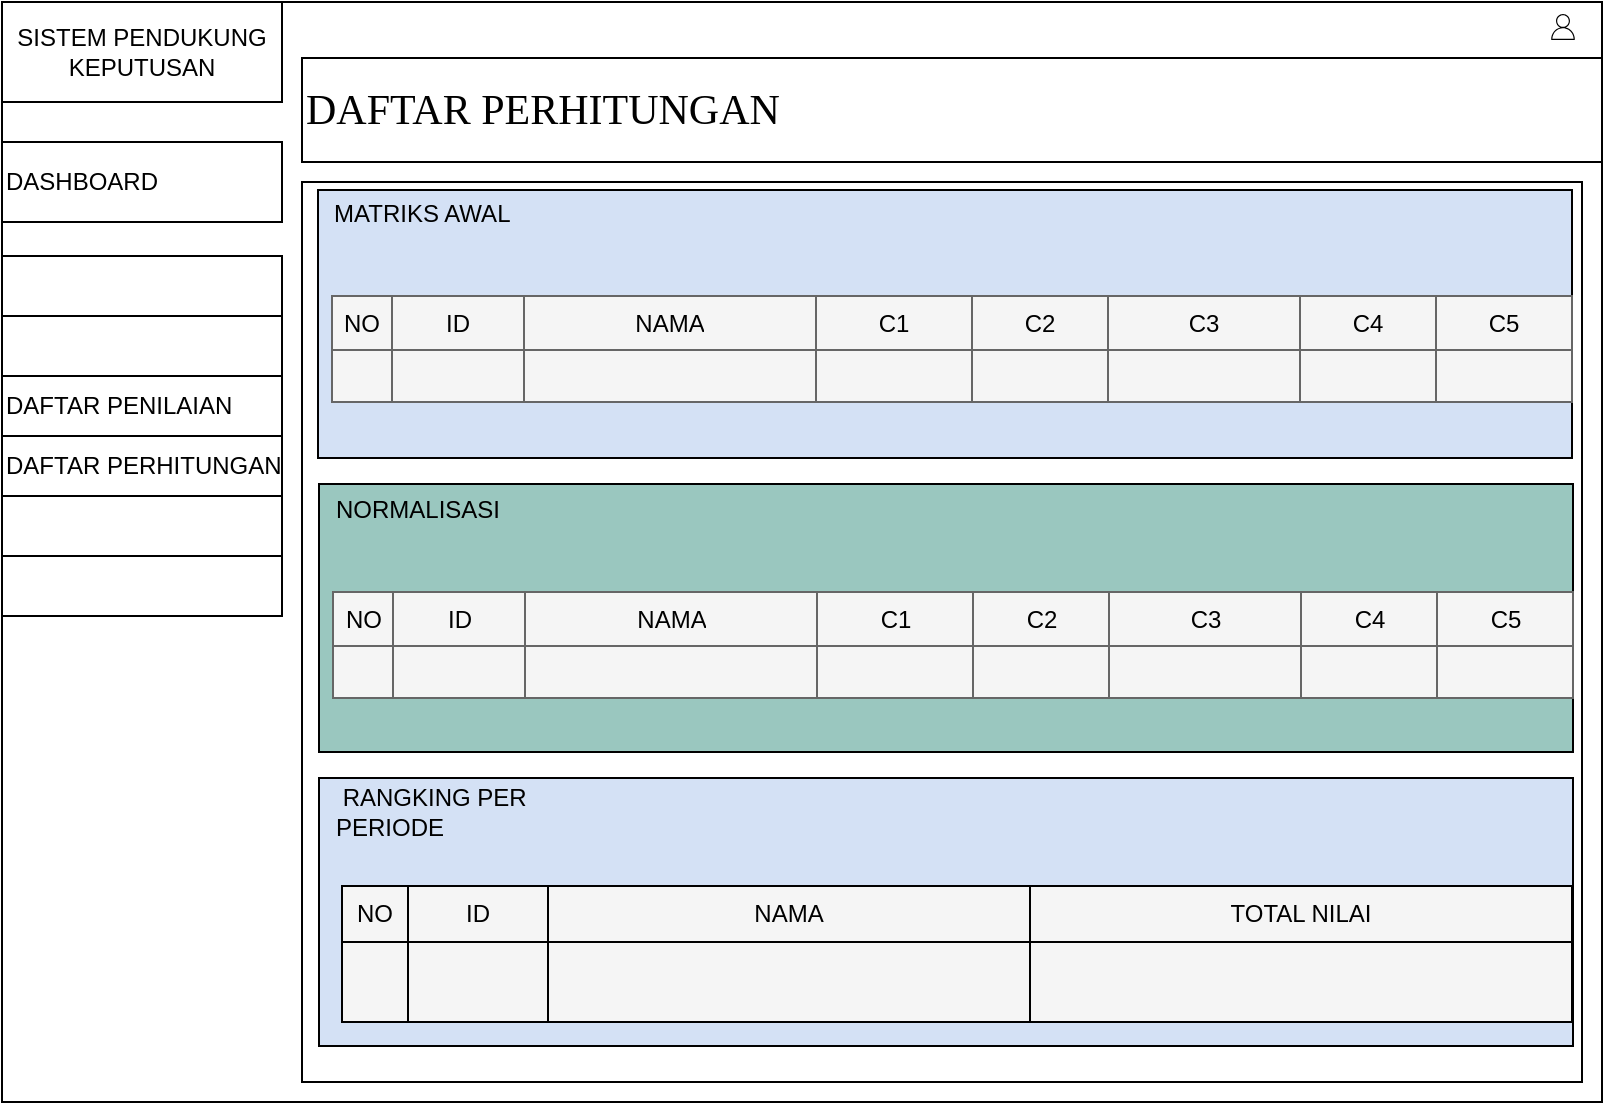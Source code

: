 <mxfile version="20.2.3" type="device" pages="2"><diagram id="Xj2G-W6Cmp4_VU4NSSX-" name="PERHITUNGAN"><mxGraphModel dx="868" dy="545" grid="1" gridSize="10" guides="1" tooltips="1" connect="1" arrows="1" fold="1" page="1" pageScale="1" pageWidth="850" pageHeight="1100" math="0" shadow="0"><root><mxCell id="0"/><mxCell id="1" parent="0"/><mxCell id="OIrvmNKeD2fGnCFSQJNQ-3" value="" style="rounded=0;whiteSpace=wrap;html=1;" parent="1" vertex="1"><mxGeometry x="30" y="40" width="800" height="550" as="geometry"/></mxCell><mxCell id="OIrvmNKeD2fGnCFSQJNQ-4" value="SISTEM PENDUKUNG&lt;br&gt;KEPUTUSAN" style="rounded=0;whiteSpace=wrap;html=1;" parent="1" vertex="1"><mxGeometry x="30" y="40" width="140" height="50" as="geometry"/></mxCell><mxCell id="OIrvmNKeD2fGnCFSQJNQ-5" value="DASHBOARD" style="rounded=0;whiteSpace=wrap;html=1;align=left;" parent="1" vertex="1"><mxGeometry x="30" y="110" width="140" height="40" as="geometry"/></mxCell><mxCell id="OIrvmNKeD2fGnCFSQJNQ-6" value="" style="rounded=0;whiteSpace=wrap;html=1;" parent="1" vertex="1"><mxGeometry x="30" y="167" width="140" height="30" as="geometry"/></mxCell><mxCell id="OIrvmNKeD2fGnCFSQJNQ-7" value="" style="rounded=0;whiteSpace=wrap;html=1;" parent="1" vertex="1"><mxGeometry x="30" y="197" width="140" height="30" as="geometry"/></mxCell><mxCell id="OIrvmNKeD2fGnCFSQJNQ-8" value="DAFTAR PENILAIAN" style="rounded=0;whiteSpace=wrap;html=1;align=left;" parent="1" vertex="1"><mxGeometry x="30" y="227" width="140" height="30" as="geometry"/></mxCell><mxCell id="OIrvmNKeD2fGnCFSQJNQ-9" value="DAFTAR PERHITUNGAN" style="rounded=0;whiteSpace=wrap;html=1;align=left;" parent="1" vertex="1"><mxGeometry x="30" y="257" width="140" height="30" as="geometry"/></mxCell><mxCell id="OIrvmNKeD2fGnCFSQJNQ-10" value="" style="rounded=0;whiteSpace=wrap;html=1;" parent="1" vertex="1"><mxGeometry x="30" y="287" width="140" height="30" as="geometry"/></mxCell><mxCell id="OIrvmNKeD2fGnCFSQJNQ-11" value="" style="rounded=0;whiteSpace=wrap;html=1;" parent="1" vertex="1"><mxGeometry x="30" y="317" width="140" height="30" as="geometry"/></mxCell><mxCell id="OIrvmNKeD2fGnCFSQJNQ-12" value="DAFTAR PERHITUNGAN" style="rounded=0;whiteSpace=wrap;html=1;align=left;fontFamily=Times New Roman;fontSize=21;" parent="1" vertex="1"><mxGeometry x="180" y="68" width="650" height="52" as="geometry"/></mxCell><mxCell id="OIrvmNKeD2fGnCFSQJNQ-14" value="" style="sketch=0;outlineConnect=0;fillColor=#000000;strokeColor=#000000;dashed=0;verticalLabelPosition=bottom;verticalAlign=top;align=center;html=1;fontSize=12;fontStyle=0;aspect=fixed;pointerEvents=1;shape=mxgraph.aws4.user;" parent="1" vertex="1"><mxGeometry x="804" y="46" width="13" height="13" as="geometry"/></mxCell><mxCell id="OIrvmNKeD2fGnCFSQJNQ-17" value="" style="rounded=0;whiteSpace=wrap;html=1;" parent="1" vertex="1"><mxGeometry x="180" y="130" width="640" height="450" as="geometry"/></mxCell><mxCell id="SFpv_OxoRqngzX59cRYp-39" value="" style="rounded=0;whiteSpace=wrap;html=1;fontSize=12;strokeColor=#000000;fillColor=#D4E1F5;" parent="1" vertex="1"><mxGeometry x="188" y="134" width="627" height="134" as="geometry"/></mxCell><mxCell id="OIrvmNKeD2fGnCFSQJNQ-37" value="MATRIKS AWAL" style="rounded=0;whiteSpace=wrap;html=1;strokeColor=none;fontSize=12;align=left;fillColor=none;" parent="1" vertex="1"><mxGeometry x="194" y="135" width="121" height="22" as="geometry"/></mxCell><mxCell id="SFpv_OxoRqngzX59cRYp-12" value="" style="shape=table;startSize=0;container=1;collapsible=0;childLayout=tableLayout;strokeColor=#666666;fillColor=#F5F5F5;fontColor=#333333;" parent="1" vertex="1"><mxGeometry x="195" y="187" width="620" height="53" as="geometry"/></mxCell><mxCell id="SFpv_OxoRqngzX59cRYp-13" value="" style="shape=tableRow;horizontal=0;startSize=0;swimlaneHead=0;swimlaneBody=0;top=0;left=0;bottom=0;right=0;collapsible=0;dropTarget=0;fillColor=none;points=[[0,0.5],[1,0.5]];portConstraint=eastwest;strokeColor=#000000;" parent="SFpv_OxoRqngzX59cRYp-12" vertex="1"><mxGeometry width="620" height="27" as="geometry"/></mxCell><mxCell id="SFpv_OxoRqngzX59cRYp-14" value="NO" style="shape=partialRectangle;html=1;whiteSpace=wrap;connectable=0;overflow=hidden;fillColor=none;top=0;left=0;bottom=0;right=0;pointerEvents=1;strokeColor=#000000;" parent="SFpv_OxoRqngzX59cRYp-13" vertex="1"><mxGeometry width="30" height="27" as="geometry"><mxRectangle width="30" height="27" as="alternateBounds"/></mxGeometry></mxCell><mxCell id="SFpv_OxoRqngzX59cRYp-15" value="ID" style="shape=partialRectangle;html=1;whiteSpace=wrap;connectable=0;overflow=hidden;fillColor=none;top=0;left=0;bottom=0;right=0;pointerEvents=1;strokeColor=#000000;" parent="SFpv_OxoRqngzX59cRYp-13" vertex="1"><mxGeometry x="30" width="66" height="27" as="geometry"><mxRectangle width="66" height="27" as="alternateBounds"/></mxGeometry></mxCell><mxCell id="SFpv_OxoRqngzX59cRYp-16" value="NAMA" style="shape=partialRectangle;html=1;whiteSpace=wrap;connectable=0;overflow=hidden;fillColor=none;top=0;left=0;bottom=0;right=0;pointerEvents=1;strokeColor=#000000;" parent="SFpv_OxoRqngzX59cRYp-13" vertex="1"><mxGeometry x="96" width="146" height="27" as="geometry"><mxRectangle width="146" height="27" as="alternateBounds"/></mxGeometry></mxCell><mxCell id="SFpv_OxoRqngzX59cRYp-17" value="C1" style="shape=partialRectangle;html=1;whiteSpace=wrap;connectable=0;overflow=hidden;fillColor=none;top=0;left=0;bottom=0;right=0;pointerEvents=1;strokeColor=#000000;" parent="SFpv_OxoRqngzX59cRYp-13" vertex="1"><mxGeometry x="242" width="78" height="27" as="geometry"><mxRectangle width="78" height="27" as="alternateBounds"/></mxGeometry></mxCell><mxCell id="SFpv_OxoRqngzX59cRYp-18" value="C2" style="shape=partialRectangle;html=1;whiteSpace=wrap;connectable=0;overflow=hidden;fillColor=none;top=0;left=0;bottom=0;right=0;pointerEvents=1;strokeColor=#000000;" parent="SFpv_OxoRqngzX59cRYp-13" vertex="1"><mxGeometry x="320" width="68" height="27" as="geometry"><mxRectangle width="68" height="27" as="alternateBounds"/></mxGeometry></mxCell><mxCell id="SFpv_OxoRqngzX59cRYp-19" value="C3" style="shape=partialRectangle;html=1;whiteSpace=wrap;connectable=0;overflow=hidden;fillColor=none;top=0;left=0;bottom=0;right=0;pointerEvents=1;strokeColor=#000000;" parent="SFpv_OxoRqngzX59cRYp-13" vertex="1"><mxGeometry x="388" width="96" height="27" as="geometry"><mxRectangle width="96" height="27" as="alternateBounds"/></mxGeometry></mxCell><mxCell id="SFpv_OxoRqngzX59cRYp-20" value="C4" style="shape=partialRectangle;html=1;whiteSpace=wrap;connectable=0;overflow=hidden;fillColor=none;top=0;left=0;bottom=0;right=0;pointerEvents=1;strokeColor=#000000;" parent="SFpv_OxoRqngzX59cRYp-13" vertex="1"><mxGeometry x="484" width="68" height="27" as="geometry"><mxRectangle width="68" height="27" as="alternateBounds"/></mxGeometry></mxCell><mxCell id="SFpv_OxoRqngzX59cRYp-21" value="C5" style="shape=partialRectangle;html=1;whiteSpace=wrap;connectable=0;overflow=hidden;fillColor=none;top=0;left=0;bottom=0;right=0;pointerEvents=1;strokeColor=#000000;" parent="SFpv_OxoRqngzX59cRYp-13" vertex="1"><mxGeometry x="552" width="68" height="27" as="geometry"><mxRectangle width="68" height="27" as="alternateBounds"/></mxGeometry></mxCell><mxCell id="SFpv_OxoRqngzX59cRYp-23" style="shape=tableRow;horizontal=0;startSize=0;swimlaneHead=0;swimlaneBody=0;top=0;left=0;bottom=0;right=0;collapsible=0;dropTarget=0;fillColor=none;points=[[0,0.5],[1,0.5]];portConstraint=eastwest;strokeColor=#000000;" parent="SFpv_OxoRqngzX59cRYp-12" vertex="1"><mxGeometry y="27" width="620" height="26" as="geometry"/></mxCell><mxCell id="SFpv_OxoRqngzX59cRYp-24" style="shape=partialRectangle;html=1;whiteSpace=wrap;connectable=0;overflow=hidden;fillColor=none;top=0;left=0;bottom=0;right=0;pointerEvents=1;strokeColor=#000000;" parent="SFpv_OxoRqngzX59cRYp-23" vertex="1"><mxGeometry width="30" height="26" as="geometry"><mxRectangle width="30" height="26" as="alternateBounds"/></mxGeometry></mxCell><mxCell id="SFpv_OxoRqngzX59cRYp-25" style="shape=partialRectangle;html=1;whiteSpace=wrap;connectable=0;overflow=hidden;fillColor=none;top=0;left=0;bottom=0;right=0;pointerEvents=1;strokeColor=#000000;" parent="SFpv_OxoRqngzX59cRYp-23" vertex="1"><mxGeometry x="30" width="66" height="26" as="geometry"><mxRectangle width="66" height="26" as="alternateBounds"/></mxGeometry></mxCell><mxCell id="SFpv_OxoRqngzX59cRYp-26" style="shape=partialRectangle;html=1;whiteSpace=wrap;connectable=0;overflow=hidden;fillColor=none;top=0;left=0;bottom=0;right=0;pointerEvents=1;strokeColor=#000000;" parent="SFpv_OxoRqngzX59cRYp-23" vertex="1"><mxGeometry x="96" width="146" height="26" as="geometry"><mxRectangle width="146" height="26" as="alternateBounds"/></mxGeometry></mxCell><mxCell id="SFpv_OxoRqngzX59cRYp-27" style="shape=partialRectangle;html=1;whiteSpace=wrap;connectable=0;overflow=hidden;fillColor=none;top=0;left=0;bottom=0;right=0;pointerEvents=1;strokeColor=#000000;" parent="SFpv_OxoRqngzX59cRYp-23" vertex="1"><mxGeometry x="242" width="78" height="26" as="geometry"><mxRectangle width="78" height="26" as="alternateBounds"/></mxGeometry></mxCell><mxCell id="SFpv_OxoRqngzX59cRYp-28" style="shape=partialRectangle;html=1;whiteSpace=wrap;connectable=0;overflow=hidden;fillColor=none;top=0;left=0;bottom=0;right=0;pointerEvents=1;strokeColor=#000000;" parent="SFpv_OxoRqngzX59cRYp-23" vertex="1"><mxGeometry x="320" width="68" height="26" as="geometry"><mxRectangle width="68" height="26" as="alternateBounds"/></mxGeometry></mxCell><mxCell id="SFpv_OxoRqngzX59cRYp-29" style="shape=partialRectangle;html=1;whiteSpace=wrap;connectable=0;overflow=hidden;fillColor=none;top=0;left=0;bottom=0;right=0;pointerEvents=1;strokeColor=#000000;" parent="SFpv_OxoRqngzX59cRYp-23" vertex="1"><mxGeometry x="388" width="96" height="26" as="geometry"><mxRectangle width="96" height="26" as="alternateBounds"/></mxGeometry></mxCell><mxCell id="SFpv_OxoRqngzX59cRYp-30" style="shape=partialRectangle;html=1;whiteSpace=wrap;connectable=0;overflow=hidden;fillColor=none;top=0;left=0;bottom=0;right=0;pointerEvents=1;strokeColor=#000000;" parent="SFpv_OxoRqngzX59cRYp-23" vertex="1"><mxGeometry x="484" width="68" height="26" as="geometry"><mxRectangle width="68" height="26" as="alternateBounds"/></mxGeometry></mxCell><mxCell id="SFpv_OxoRqngzX59cRYp-31" style="shape=partialRectangle;html=1;whiteSpace=wrap;connectable=0;overflow=hidden;fillColor=none;top=0;left=0;bottom=0;right=0;pointerEvents=1;strokeColor=#000000;" parent="SFpv_OxoRqngzX59cRYp-23" vertex="1"><mxGeometry x="552" width="68" height="26" as="geometry"><mxRectangle width="68" height="26" as="alternateBounds"/></mxGeometry></mxCell><mxCell id="SFpv_OxoRqngzX59cRYp-32" value="NORMALISASI" style="rounded=0;whiteSpace=wrap;html=1;strokeColor=none;fontSize=12;align=left;" parent="1" vertex="1"><mxGeometry x="194" y="281" width="121" height="22" as="geometry"/></mxCell><mxCell id="kNLMp1hfTYl_F4c_mFKG-2" value="" style="rounded=0;whiteSpace=wrap;html=1;fontSize=12;strokeColor=#000000;fillColor=#9AC7BF;" parent="1" vertex="1"><mxGeometry x="188.5" y="281" width="627" height="134" as="geometry"/></mxCell><mxCell id="kNLMp1hfTYl_F4c_mFKG-3" value="NORMALISASI" style="rounded=0;whiteSpace=wrap;html=1;strokeColor=none;fontSize=12;align=left;fillColor=none;" parent="1" vertex="1"><mxGeometry x="194.5" y="283" width="121" height="22" as="geometry"/></mxCell><mxCell id="kNLMp1hfTYl_F4c_mFKG-4" value="" style="shape=table;startSize=0;container=1;collapsible=0;childLayout=tableLayout;strokeColor=#666666;fillColor=#f5f5f5;fontColor=#333333;" parent="1" vertex="1"><mxGeometry x="195.5" y="335" width="620" height="53" as="geometry"/></mxCell><mxCell id="kNLMp1hfTYl_F4c_mFKG-5" value="" style="shape=tableRow;horizontal=0;startSize=0;swimlaneHead=0;swimlaneBody=0;top=0;left=0;bottom=0;right=0;collapsible=0;dropTarget=0;fillColor=none;points=[[0,0.5],[1,0.5]];portConstraint=eastwest;strokeColor=#000000;" parent="kNLMp1hfTYl_F4c_mFKG-4" vertex="1"><mxGeometry width="620" height="27" as="geometry"/></mxCell><mxCell id="kNLMp1hfTYl_F4c_mFKG-6" value="NO" style="shape=partialRectangle;html=1;whiteSpace=wrap;connectable=0;overflow=hidden;fillColor=none;top=0;left=0;bottom=0;right=0;pointerEvents=1;strokeColor=#000000;" parent="kNLMp1hfTYl_F4c_mFKG-5" vertex="1"><mxGeometry width="30" height="27" as="geometry"><mxRectangle width="30" height="27" as="alternateBounds"/></mxGeometry></mxCell><mxCell id="kNLMp1hfTYl_F4c_mFKG-7" value="ID" style="shape=partialRectangle;html=1;whiteSpace=wrap;connectable=0;overflow=hidden;fillColor=none;top=0;left=0;bottom=0;right=0;pointerEvents=1;strokeColor=#000000;" parent="kNLMp1hfTYl_F4c_mFKG-5" vertex="1"><mxGeometry x="30" width="66" height="27" as="geometry"><mxRectangle width="66" height="27" as="alternateBounds"/></mxGeometry></mxCell><mxCell id="kNLMp1hfTYl_F4c_mFKG-8" value="NAMA" style="shape=partialRectangle;html=1;whiteSpace=wrap;connectable=0;overflow=hidden;fillColor=none;top=0;left=0;bottom=0;right=0;pointerEvents=1;strokeColor=#000000;" parent="kNLMp1hfTYl_F4c_mFKG-5" vertex="1"><mxGeometry x="96" width="146" height="27" as="geometry"><mxRectangle width="146" height="27" as="alternateBounds"/></mxGeometry></mxCell><mxCell id="kNLMp1hfTYl_F4c_mFKG-9" value="C1" style="shape=partialRectangle;html=1;whiteSpace=wrap;connectable=0;overflow=hidden;fillColor=none;top=0;left=0;bottom=0;right=0;pointerEvents=1;strokeColor=#000000;" parent="kNLMp1hfTYl_F4c_mFKG-5" vertex="1"><mxGeometry x="242" width="78" height="27" as="geometry"><mxRectangle width="78" height="27" as="alternateBounds"/></mxGeometry></mxCell><mxCell id="kNLMp1hfTYl_F4c_mFKG-10" value="C2" style="shape=partialRectangle;html=1;whiteSpace=wrap;connectable=0;overflow=hidden;fillColor=none;top=0;left=0;bottom=0;right=0;pointerEvents=1;strokeColor=#000000;" parent="kNLMp1hfTYl_F4c_mFKG-5" vertex="1"><mxGeometry x="320" width="68" height="27" as="geometry"><mxRectangle width="68" height="27" as="alternateBounds"/></mxGeometry></mxCell><mxCell id="kNLMp1hfTYl_F4c_mFKG-11" value="C3" style="shape=partialRectangle;html=1;whiteSpace=wrap;connectable=0;overflow=hidden;fillColor=none;top=0;left=0;bottom=0;right=0;pointerEvents=1;strokeColor=#000000;" parent="kNLMp1hfTYl_F4c_mFKG-5" vertex="1"><mxGeometry x="388" width="96" height="27" as="geometry"><mxRectangle width="96" height="27" as="alternateBounds"/></mxGeometry></mxCell><mxCell id="kNLMp1hfTYl_F4c_mFKG-12" value="C4" style="shape=partialRectangle;html=1;whiteSpace=wrap;connectable=0;overflow=hidden;fillColor=none;top=0;left=0;bottom=0;right=0;pointerEvents=1;strokeColor=#000000;" parent="kNLMp1hfTYl_F4c_mFKG-5" vertex="1"><mxGeometry x="484" width="68" height="27" as="geometry"><mxRectangle width="68" height="27" as="alternateBounds"/></mxGeometry></mxCell><mxCell id="kNLMp1hfTYl_F4c_mFKG-13" value="C5" style="shape=partialRectangle;html=1;whiteSpace=wrap;connectable=0;overflow=hidden;fillColor=none;top=0;left=0;bottom=0;right=0;pointerEvents=1;strokeColor=#000000;" parent="kNLMp1hfTYl_F4c_mFKG-5" vertex="1"><mxGeometry x="552" width="68" height="27" as="geometry"><mxRectangle width="68" height="27" as="alternateBounds"/></mxGeometry></mxCell><mxCell id="kNLMp1hfTYl_F4c_mFKG-14" style="shape=tableRow;horizontal=0;startSize=0;swimlaneHead=0;swimlaneBody=0;top=0;left=0;bottom=0;right=0;collapsible=0;dropTarget=0;fillColor=none;points=[[0,0.5],[1,0.5]];portConstraint=eastwest;strokeColor=#000000;" parent="kNLMp1hfTYl_F4c_mFKG-4" vertex="1"><mxGeometry y="27" width="620" height="26" as="geometry"/></mxCell><mxCell id="kNLMp1hfTYl_F4c_mFKG-15" style="shape=partialRectangle;html=1;whiteSpace=wrap;connectable=0;overflow=hidden;fillColor=none;top=0;left=0;bottom=0;right=0;pointerEvents=1;strokeColor=#000000;" parent="kNLMp1hfTYl_F4c_mFKG-14" vertex="1"><mxGeometry width="30" height="26" as="geometry"><mxRectangle width="30" height="26" as="alternateBounds"/></mxGeometry></mxCell><mxCell id="kNLMp1hfTYl_F4c_mFKG-16" style="shape=partialRectangle;html=1;whiteSpace=wrap;connectable=0;overflow=hidden;fillColor=none;top=0;left=0;bottom=0;right=0;pointerEvents=1;strokeColor=#000000;" parent="kNLMp1hfTYl_F4c_mFKG-14" vertex="1"><mxGeometry x="30" width="66" height="26" as="geometry"><mxRectangle width="66" height="26" as="alternateBounds"/></mxGeometry></mxCell><mxCell id="kNLMp1hfTYl_F4c_mFKG-17" style="shape=partialRectangle;html=1;whiteSpace=wrap;connectable=0;overflow=hidden;fillColor=none;top=0;left=0;bottom=0;right=0;pointerEvents=1;strokeColor=#000000;" parent="kNLMp1hfTYl_F4c_mFKG-14" vertex="1"><mxGeometry x="96" width="146" height="26" as="geometry"><mxRectangle width="146" height="26" as="alternateBounds"/></mxGeometry></mxCell><mxCell id="kNLMp1hfTYl_F4c_mFKG-18" style="shape=partialRectangle;html=1;whiteSpace=wrap;connectable=0;overflow=hidden;fillColor=none;top=0;left=0;bottom=0;right=0;pointerEvents=1;strokeColor=#000000;" parent="kNLMp1hfTYl_F4c_mFKG-14" vertex="1"><mxGeometry x="242" width="78" height="26" as="geometry"><mxRectangle width="78" height="26" as="alternateBounds"/></mxGeometry></mxCell><mxCell id="kNLMp1hfTYl_F4c_mFKG-19" style="shape=partialRectangle;html=1;whiteSpace=wrap;connectable=0;overflow=hidden;fillColor=none;top=0;left=0;bottom=0;right=0;pointerEvents=1;strokeColor=#000000;" parent="kNLMp1hfTYl_F4c_mFKG-14" vertex="1"><mxGeometry x="320" width="68" height="26" as="geometry"><mxRectangle width="68" height="26" as="alternateBounds"/></mxGeometry></mxCell><mxCell id="kNLMp1hfTYl_F4c_mFKG-20" style="shape=partialRectangle;html=1;whiteSpace=wrap;connectable=0;overflow=hidden;fillColor=none;top=0;left=0;bottom=0;right=0;pointerEvents=1;strokeColor=#000000;" parent="kNLMp1hfTYl_F4c_mFKG-14" vertex="1"><mxGeometry x="388" width="96" height="26" as="geometry"><mxRectangle width="96" height="26" as="alternateBounds"/></mxGeometry></mxCell><mxCell id="kNLMp1hfTYl_F4c_mFKG-21" style="shape=partialRectangle;html=1;whiteSpace=wrap;connectable=0;overflow=hidden;fillColor=none;top=0;left=0;bottom=0;right=0;pointerEvents=1;strokeColor=#000000;" parent="kNLMp1hfTYl_F4c_mFKG-14" vertex="1"><mxGeometry x="484" width="68" height="26" as="geometry"><mxRectangle width="68" height="26" as="alternateBounds"/></mxGeometry></mxCell><mxCell id="kNLMp1hfTYl_F4c_mFKG-22" style="shape=partialRectangle;html=1;whiteSpace=wrap;connectable=0;overflow=hidden;fillColor=none;top=0;left=0;bottom=0;right=0;pointerEvents=1;strokeColor=#000000;" parent="kNLMp1hfTYl_F4c_mFKG-14" vertex="1"><mxGeometry x="552" width="68" height="26" as="geometry"><mxRectangle width="68" height="26" as="alternateBounds"/></mxGeometry></mxCell><mxCell id="635jU-1jPUMhA5oYEClo-1" value="NORMALISASI" style="rounded=0;whiteSpace=wrap;html=1;strokeColor=none;fontSize=12;align=left;" parent="1" vertex="1"><mxGeometry x="194" y="428" width="121" height="22" as="geometry"/></mxCell><mxCell id="635jU-1jPUMhA5oYEClo-2" value="" style="rounded=0;whiteSpace=wrap;html=1;fontSize=12;strokeColor=#000000;fillColor=#D4E1F5;" parent="1" vertex="1"><mxGeometry x="188.5" y="428" width="627" height="134" as="geometry"/></mxCell><mxCell id="635jU-1jPUMhA5oYEClo-3" value="&amp;nbsp;RANGKING PER PERIODE" style="rounded=0;whiteSpace=wrap;html=1;strokeColor=none;fontSize=12;align=left;fillColor=none;" parent="1" vertex="1"><mxGeometry x="194.5" y="430" width="135.5" height="30" as="geometry"/></mxCell><mxCell id="635jU-1jPUMhA5oYEClo-26" value="" style="shape=table;startSize=0;container=1;collapsible=0;childLayout=tableLayout;strokeColor=default;fillColor=#F5F5F5;" parent="1" vertex="1"><mxGeometry x="200" y="482" width="615" height="68" as="geometry"/></mxCell><mxCell id="635jU-1jPUMhA5oYEClo-27" value="" style="shape=tableRow;horizontal=0;startSize=0;swimlaneHead=0;swimlaneBody=0;top=0;left=0;bottom=0;right=0;collapsible=0;dropTarget=0;fillColor=none;points=[[0,0.5],[1,0.5]];portConstraint=eastwest;strokeColor=default;" parent="635jU-1jPUMhA5oYEClo-26" vertex="1"><mxGeometry width="615" height="28" as="geometry"/></mxCell><mxCell id="635jU-1jPUMhA5oYEClo-28" value="NO" style="shape=partialRectangle;html=1;whiteSpace=wrap;connectable=0;overflow=hidden;fillColor=none;top=0;left=0;bottom=0;right=0;pointerEvents=1;strokeColor=default;" parent="635jU-1jPUMhA5oYEClo-27" vertex="1"><mxGeometry width="33" height="28" as="geometry"><mxRectangle width="33" height="28" as="alternateBounds"/></mxGeometry></mxCell><mxCell id="635jU-1jPUMhA5oYEClo-29" value="ID" style="shape=partialRectangle;html=1;whiteSpace=wrap;connectable=0;overflow=hidden;fillColor=none;top=0;left=0;bottom=0;right=0;pointerEvents=1;strokeColor=default;" parent="635jU-1jPUMhA5oYEClo-27" vertex="1"><mxGeometry x="33" width="70" height="28" as="geometry"><mxRectangle width="70" height="28" as="alternateBounds"/></mxGeometry></mxCell><mxCell id="635jU-1jPUMhA5oYEClo-30" value="NAMA" style="shape=partialRectangle;html=1;whiteSpace=wrap;connectable=0;overflow=hidden;fillColor=none;top=0;left=0;bottom=0;right=0;pointerEvents=1;strokeColor=default;" parent="635jU-1jPUMhA5oYEClo-27" vertex="1"><mxGeometry x="103" width="241" height="28" as="geometry"><mxRectangle width="241" height="28" as="alternateBounds"/></mxGeometry></mxCell><mxCell id="635jU-1jPUMhA5oYEClo-31" value="TOTAL NILAI" style="shape=partialRectangle;html=1;whiteSpace=wrap;connectable=0;overflow=hidden;fillColor=none;top=0;left=0;bottom=0;right=0;pointerEvents=1;strokeColor=default;" parent="635jU-1jPUMhA5oYEClo-27" vertex="1"><mxGeometry x="344" width="271" height="28" as="geometry"><mxRectangle width="271" height="28" as="alternateBounds"/></mxGeometry></mxCell><mxCell id="635jU-1jPUMhA5oYEClo-32" value="" style="shape=tableRow;horizontal=0;startSize=0;swimlaneHead=0;swimlaneBody=0;top=0;left=0;bottom=0;right=0;collapsible=0;dropTarget=0;fillColor=none;points=[[0,0.5],[1,0.5]];portConstraint=eastwest;strokeColor=default;" parent="635jU-1jPUMhA5oYEClo-26" vertex="1"><mxGeometry y="28" width="615" height="40" as="geometry"/></mxCell><mxCell id="635jU-1jPUMhA5oYEClo-33" value="" style="shape=partialRectangle;html=1;whiteSpace=wrap;connectable=0;overflow=hidden;fillColor=none;top=0;left=0;bottom=0;right=0;pointerEvents=1;strokeColor=default;" parent="635jU-1jPUMhA5oYEClo-32" vertex="1"><mxGeometry width="33" height="40" as="geometry"><mxRectangle width="33" height="40" as="alternateBounds"/></mxGeometry></mxCell><mxCell id="635jU-1jPUMhA5oYEClo-34" value="" style="shape=partialRectangle;html=1;whiteSpace=wrap;connectable=0;overflow=hidden;fillColor=none;top=0;left=0;bottom=0;right=0;pointerEvents=1;strokeColor=default;" parent="635jU-1jPUMhA5oYEClo-32" vertex="1"><mxGeometry x="33" width="70" height="40" as="geometry"><mxRectangle width="70" height="40" as="alternateBounds"/></mxGeometry></mxCell><mxCell id="635jU-1jPUMhA5oYEClo-35" value="" style="shape=partialRectangle;html=1;whiteSpace=wrap;connectable=0;overflow=hidden;fillColor=none;top=0;left=0;bottom=0;right=0;pointerEvents=1;strokeColor=default;" parent="635jU-1jPUMhA5oYEClo-32" vertex="1"><mxGeometry x="103" width="241" height="40" as="geometry"><mxRectangle width="241" height="40" as="alternateBounds"/></mxGeometry></mxCell><mxCell id="635jU-1jPUMhA5oYEClo-36" value="" style="shape=partialRectangle;html=1;whiteSpace=wrap;connectable=0;overflow=hidden;fillColor=none;top=0;left=0;bottom=0;right=0;pointerEvents=1;strokeColor=default;" parent="635jU-1jPUMhA5oYEClo-32" vertex="1"><mxGeometry x="344" width="271" height="40" as="geometry"><mxRectangle width="271" height="40" as="alternateBounds"/></mxGeometry></mxCell></root></mxGraphModel></diagram><diagram id="inDnLdyom-dKduqbLL3o" name="PENILAIAN"><mxGraphModel dx="868" dy="545" grid="1" gridSize="10" guides="1" tooltips="1" connect="1" arrows="1" fold="1" page="1" pageScale="1" pageWidth="850" pageHeight="1100" math="0" shadow="0"><root><mxCell id="0"/><mxCell id="1" parent="0"/><mxCell id="f85_RAqtTE6MXzJCAw1H-1" value="" style="rounded=0;whiteSpace=wrap;html=1;" parent="1" vertex="1"><mxGeometry x="30" y="40" width="770" height="440" as="geometry"/></mxCell><mxCell id="f85_RAqtTE6MXzJCAw1H-2" value="SISTEM PENDUKUNG&lt;br&gt;KEPUTUSAN" style="rounded=0;whiteSpace=wrap;html=1;" parent="1" vertex="1"><mxGeometry x="30" y="40" width="140" height="50" as="geometry"/></mxCell><mxCell id="f85_RAqtTE6MXzJCAw1H-3" value="DASHBOARD" style="rounded=0;whiteSpace=wrap;html=1;align=left;" parent="1" vertex="1"><mxGeometry x="30" y="110" width="140" height="40" as="geometry"/></mxCell><mxCell id="f85_RAqtTE6MXzJCAw1H-4" value="DAFTAR K" style="rounded=0;whiteSpace=wrap;html=1;" parent="1" vertex="1"><mxGeometry x="30" y="167" width="140" height="30" as="geometry"/></mxCell><mxCell id="f85_RAqtTE6MXzJCAw1H-5" value="" style="rounded=0;whiteSpace=wrap;html=1;" parent="1" vertex="1"><mxGeometry x="30" y="197" width="140" height="30" as="geometry"/></mxCell><mxCell id="f85_RAqtTE6MXzJCAw1H-6" value="DAFTAR PENILAIAN" style="rounded=0;whiteSpace=wrap;html=1;align=left;" parent="1" vertex="1"><mxGeometry x="30" y="227" width="140" height="30" as="geometry"/></mxCell><mxCell id="f85_RAqtTE6MXzJCAw1H-7" value="DAFTAR PERHITUNGAN" style="rounded=0;whiteSpace=wrap;html=1;align=left;" parent="1" vertex="1"><mxGeometry x="30" y="257" width="140" height="30" as="geometry"/></mxCell><mxCell id="f85_RAqtTE6MXzJCAw1H-8" value="" style="rounded=0;whiteSpace=wrap;html=1;" parent="1" vertex="1"><mxGeometry x="30" y="287" width="140" height="30" as="geometry"/></mxCell><mxCell id="f85_RAqtTE6MXzJCAw1H-9" value="" style="rounded=0;whiteSpace=wrap;html=1;" parent="1" vertex="1"><mxGeometry x="30" y="317" width="140" height="30" as="geometry"/></mxCell><mxCell id="f85_RAqtTE6MXzJCAw1H-10" value="DAFTAR PENILAIAN" style="rounded=0;whiteSpace=wrap;html=1;align=left;fontFamily=Times New Roman;fontSize=21;" parent="1" vertex="1"><mxGeometry x="180" y="80" width="620" height="60" as="geometry"/></mxCell><mxCell id="f85_RAqtTE6MXzJCAw1H-11" value="" style="sketch=0;outlineConnect=0;fontColor=#232F3E;gradientColor=none;fillColor=#232F3D;strokeColor=none;dashed=0;verticalLabelPosition=bottom;verticalAlign=top;align=center;html=1;fontSize=12;fontStyle=0;aspect=fixed;pointerEvents=1;shape=mxgraph.aws4.user;" parent="1" vertex="1"><mxGeometry x="763" y="46" width="30" height="30" as="geometry"/></mxCell><mxCell id="f85_RAqtTE6MXzJCAw1H-12" value="" style="rounded=0;whiteSpace=wrap;html=1;" parent="1" vertex="1"><mxGeometry x="180" y="160" width="620" height="300" as="geometry"/></mxCell><mxCell id="f85_RAqtTE6MXzJCAw1H-13" value="SHOW" style="rounded=0;whiteSpace=wrap;html=1;strokeColor=none;fontSize=9;align=left;" parent="1" vertex="1"><mxGeometry x="190" y="172" width="40" height="20" as="geometry"/></mxCell><mxCell id="f85_RAqtTE6MXzJCAw1H-14" value="ENTRIES" style="rounded=0;whiteSpace=wrap;html=1;strokeColor=none;fontSize=9;align=left;" parent="1" vertex="1"><mxGeometry x="270" y="172" width="50" height="20" as="geometry"/></mxCell><mxCell id="f85_RAqtTE6MXzJCAw1H-15" value="10" style="rounded=0;whiteSpace=wrap;html=1;align=left;" parent="1" vertex="1"><mxGeometry x="230" y="168" width="40" height="28" as="geometry"/></mxCell><mxCell id="f85_RAqtTE6MXzJCAw1H-16" value="" style="rounded=0;whiteSpace=wrap;html=1;" parent="1" vertex="1"><mxGeometry x="660" y="167" width="120" height="23" as="geometry"/></mxCell><mxCell id="f85_RAqtTE6MXzJCAw1H-17" value="SEARCH" style="rounded=0;whiteSpace=wrap;html=1;strokeColor=none;fontSize=9;align=left;" parent="1" vertex="1"><mxGeometry x="610" y="167" width="40" height="20" as="geometry"/></mxCell><mxCell id="f85_RAqtTE6MXzJCAw1H-18" value="" style="html=1;verticalLabelPosition=bottom;align=center;labelBackgroundColor=#ffffff;verticalAlign=top;strokeWidth=2;strokeColor=#0080F0;shadow=0;dashed=0;shape=mxgraph.ios7.icons.looking_glass;fillColor=none;" parent="1" vertex="1"><mxGeometry x="670" y="173.5" width="10" height="10" as="geometry"/></mxCell><mxCell id="f85_RAqtTE6MXzJCAw1H-19" value="" style="shape=table;startSize=0;container=1;collapsible=0;childLayout=tableLayout;fillColor=none;" parent="1" vertex="1"><mxGeometry x="180" y="210" width="620" height="220" as="geometry"/></mxCell><mxCell id="f85_RAqtTE6MXzJCAw1H-20" value="" style="shape=tableRow;horizontal=0;startSize=0;swimlaneHead=0;swimlaneBody=0;top=0;left=0;bottom=0;right=0;collapsible=0;dropTarget=0;fillColor=none;points=[[0,0.5],[1,0.5]];portConstraint=eastwest;" parent="f85_RAqtTE6MXzJCAw1H-19" vertex="1"><mxGeometry width="620" height="30" as="geometry"/></mxCell><mxCell id="f85_RAqtTE6MXzJCAw1H-21" value="NO" style="shape=partialRectangle;html=1;whiteSpace=wrap;connectable=0;overflow=hidden;fillColor=#fff2cc;top=0;left=0;bottom=0;right=0;pointerEvents=1;strokeColor=#d6b656;" parent="f85_RAqtTE6MXzJCAw1H-20" vertex="1"><mxGeometry width="60" height="30" as="geometry"><mxRectangle width="60" height="30" as="alternateBounds"/></mxGeometry></mxCell><mxCell id="f85_RAqtTE6MXzJCAw1H-22" value="ALTERNATIF" style="shape=partialRectangle;html=1;whiteSpace=wrap;connectable=0;overflow=hidden;fillColor=#fff2cc;top=0;left=0;bottom=0;right=0;pointerEvents=1;strokeColor=#d6b656;" parent="f85_RAqtTE6MXzJCAw1H-20" vertex="1"><mxGeometry x="60" width="450" height="30" as="geometry"><mxRectangle width="450" height="30" as="alternateBounds"/></mxGeometry></mxCell><mxCell id="f85_RAqtTE6MXzJCAw1H-23" value="AKSI" style="shape=partialRectangle;html=1;whiteSpace=wrap;connectable=0;overflow=hidden;fillColor=#fff2cc;top=0;left=0;bottom=0;right=0;pointerEvents=1;strokeColor=#d6b656;" parent="f85_RAqtTE6MXzJCAw1H-20" vertex="1"><mxGeometry x="510" width="110" height="30" as="geometry"><mxRectangle width="110" height="30" as="alternateBounds"/></mxGeometry></mxCell><mxCell id="f85_RAqtTE6MXzJCAw1H-24" value="" style="shape=tableRow;horizontal=0;startSize=0;swimlaneHead=0;swimlaneBody=0;top=0;left=0;bottom=0;right=0;collapsible=0;dropTarget=0;fillColor=none;points=[[0,0.5],[1,0.5]];portConstraint=eastwest;" parent="f85_RAqtTE6MXzJCAw1H-19" vertex="1"><mxGeometry y="30" width="620" height="47" as="geometry"/></mxCell><mxCell id="f85_RAqtTE6MXzJCAw1H-25" value="1" style="shape=partialRectangle;html=1;whiteSpace=wrap;connectable=0;overflow=hidden;fillColor=none;top=0;left=0;bottom=0;right=0;pointerEvents=1;" parent="f85_RAqtTE6MXzJCAw1H-24" vertex="1"><mxGeometry width="60" height="47" as="geometry"><mxRectangle width="60" height="47" as="alternateBounds"/></mxGeometry></mxCell><mxCell id="f85_RAqtTE6MXzJCAw1H-26" value="Alternaitf 1" style="shape=partialRectangle;html=1;whiteSpace=wrap;connectable=0;overflow=hidden;fillColor=none;top=0;left=0;bottom=0;right=0;pointerEvents=1;align=left;" parent="f85_RAqtTE6MXzJCAw1H-24" vertex="1"><mxGeometry x="60" width="450" height="47" as="geometry"><mxRectangle width="450" height="47" as="alternateBounds"/></mxGeometry></mxCell><mxCell id="f85_RAqtTE6MXzJCAw1H-27" value="edit" style="shape=partialRectangle;html=1;whiteSpace=wrap;connectable=0;overflow=hidden;fillColor=none;top=0;left=0;bottom=0;right=0;pointerEvents=1;" parent="f85_RAqtTE6MXzJCAw1H-24" vertex="1"><mxGeometry x="510" width="110" height="47" as="geometry"><mxRectangle width="110" height="47" as="alternateBounds"/></mxGeometry></mxCell><mxCell id="f85_RAqtTE6MXzJCAw1H-28" value="" style="shape=tableRow;horizontal=0;startSize=0;swimlaneHead=0;swimlaneBody=0;top=0;left=0;bottom=0;right=0;collapsible=0;dropTarget=0;fillColor=none;points=[[0,0.5],[1,0.5]];portConstraint=eastwest;" parent="f85_RAqtTE6MXzJCAw1H-19" vertex="1"><mxGeometry y="77" width="620" height="48" as="geometry"/></mxCell><mxCell id="f85_RAqtTE6MXzJCAw1H-29" value="2" style="shape=partialRectangle;html=1;whiteSpace=wrap;connectable=0;overflow=hidden;fillColor=none;top=0;left=0;bottom=0;right=0;pointerEvents=1;" parent="f85_RAqtTE6MXzJCAw1H-28" vertex="1"><mxGeometry width="60" height="48" as="geometry"><mxRectangle width="60" height="48" as="alternateBounds"/></mxGeometry></mxCell><mxCell id="f85_RAqtTE6MXzJCAw1H-30" value="Alternaitf 2" style="shape=partialRectangle;html=1;whiteSpace=wrap;connectable=0;overflow=hidden;fillColor=none;top=0;left=0;bottom=0;right=0;pointerEvents=1;align=left;" parent="f85_RAqtTE6MXzJCAw1H-28" vertex="1"><mxGeometry x="60" width="450" height="48" as="geometry"><mxRectangle width="450" height="48" as="alternateBounds"/></mxGeometry></mxCell><mxCell id="f85_RAqtTE6MXzJCAw1H-31" value="edit" style="shape=partialRectangle;html=1;whiteSpace=wrap;connectable=0;overflow=hidden;fillColor=none;top=0;left=0;bottom=0;right=0;pointerEvents=1;" parent="f85_RAqtTE6MXzJCAw1H-28" vertex="1"><mxGeometry x="510" width="110" height="48" as="geometry"><mxRectangle width="110" height="48" as="alternateBounds"/></mxGeometry></mxCell><mxCell id="f85_RAqtTE6MXzJCAw1H-32" value="" style="shape=tableRow;horizontal=0;startSize=0;swimlaneHead=0;swimlaneBody=0;top=0;left=0;bottom=0;right=0;collapsible=0;dropTarget=0;fillColor=none;points=[[0,0.5],[1,0.5]];portConstraint=eastwest;" parent="f85_RAqtTE6MXzJCAw1H-19" vertex="1"><mxGeometry y="125" width="620" height="47" as="geometry"/></mxCell><mxCell id="f85_RAqtTE6MXzJCAw1H-33" value="3" style="shape=partialRectangle;html=1;whiteSpace=wrap;connectable=0;overflow=hidden;fillColor=none;top=0;left=0;bottom=0;right=0;pointerEvents=1;" parent="f85_RAqtTE6MXzJCAw1H-32" vertex="1"><mxGeometry width="60" height="47" as="geometry"><mxRectangle width="60" height="47" as="alternateBounds"/></mxGeometry></mxCell><mxCell id="f85_RAqtTE6MXzJCAw1H-34" value="Alternatif 3" style="shape=partialRectangle;html=1;whiteSpace=wrap;connectable=0;overflow=hidden;fillColor=none;top=0;left=0;bottom=0;right=0;pointerEvents=1;align=left;" parent="f85_RAqtTE6MXzJCAw1H-32" vertex="1"><mxGeometry x="60" width="450" height="47" as="geometry"><mxRectangle width="450" height="47" as="alternateBounds"/></mxGeometry></mxCell><mxCell id="f85_RAqtTE6MXzJCAw1H-35" value="edit" style="shape=partialRectangle;html=1;whiteSpace=wrap;connectable=0;overflow=hidden;fillColor=none;top=0;left=0;bottom=0;right=0;pointerEvents=1;" parent="f85_RAqtTE6MXzJCAw1H-32" vertex="1"><mxGeometry x="510" width="110" height="47" as="geometry"><mxRectangle width="110" height="47" as="alternateBounds"/></mxGeometry></mxCell><mxCell id="f85_RAqtTE6MXzJCAw1H-36" value="" style="shape=tableRow;horizontal=0;startSize=0;swimlaneHead=0;swimlaneBody=0;top=0;left=0;bottom=0;right=0;collapsible=0;dropTarget=0;fillColor=none;points=[[0,0.5],[1,0.5]];portConstraint=eastwest;" parent="f85_RAqtTE6MXzJCAw1H-19" vertex="1"><mxGeometry y="172" width="620" height="48" as="geometry"/></mxCell><mxCell id="f85_RAqtTE6MXzJCAw1H-37" value="4" style="shape=partialRectangle;html=1;whiteSpace=wrap;connectable=0;overflow=hidden;fillColor=none;top=0;left=0;bottom=0;right=0;pointerEvents=1;" parent="f85_RAqtTE6MXzJCAw1H-36" vertex="1"><mxGeometry width="60" height="48" as="geometry"><mxRectangle width="60" height="48" as="alternateBounds"/></mxGeometry></mxCell><mxCell id="f85_RAqtTE6MXzJCAw1H-38" value="Alternaitf 4" style="shape=partialRectangle;html=1;whiteSpace=wrap;connectable=0;overflow=hidden;fillColor=none;top=0;left=0;bottom=0;right=0;pointerEvents=1;align=left;" parent="f85_RAqtTE6MXzJCAw1H-36" vertex="1"><mxGeometry x="60" width="450" height="48" as="geometry"><mxRectangle width="450" height="48" as="alternateBounds"/></mxGeometry></mxCell><mxCell id="f85_RAqtTE6MXzJCAw1H-39" value="edit" style="shape=partialRectangle;html=1;whiteSpace=wrap;connectable=0;overflow=hidden;fillColor=none;top=0;left=0;bottom=0;right=0;pointerEvents=1;" parent="f85_RAqtTE6MXzJCAw1H-36" vertex="1"><mxGeometry x="510" width="110" height="48" as="geometry"><mxRectangle width="110" height="48" as="alternateBounds"/></mxGeometry></mxCell><mxCell id="f85_RAqtTE6MXzJCAw1H-40" value="" style="html=1;verticalLabelPosition=bottom;align=center;labelBackgroundColor=#ffffff;verticalAlign=top;strokeWidth=2;strokeColor=#0080F0;shadow=0;dashed=0;shape=mxgraph.ios7.icons.edit;fillColor=none;" parent="1" vertex="1"><mxGeometry x="716.3" y="256" width="14.7" height="14.7" as="geometry"/></mxCell><mxCell id="f85_RAqtTE6MXzJCAw1H-41" value="" style="html=1;verticalLabelPosition=bottom;align=center;labelBackgroundColor=#ffffff;verticalAlign=top;strokeWidth=2;strokeColor=#0080F0;shadow=0;dashed=0;shape=mxgraph.ios7.icons.edit;fillColor=none;" parent="1" vertex="1"><mxGeometry x="712.65" y="302.65" width="14.7" height="14.7" as="geometry"/></mxCell><mxCell id="f85_RAqtTE6MXzJCAw1H-42" value="" style="html=1;verticalLabelPosition=bottom;align=center;labelBackgroundColor=#ffffff;verticalAlign=top;strokeWidth=2;strokeColor=#0080F0;shadow=0;dashed=0;shape=mxgraph.ios7.icons.edit;fillColor=none;" parent="1" vertex="1"><mxGeometry x="712.65" y="350" width="14.7" height="14.7" as="geometry"/></mxCell><mxCell id="f85_RAqtTE6MXzJCAw1H-43" value="" style="html=1;verticalLabelPosition=bottom;align=center;labelBackgroundColor=#ffffff;verticalAlign=top;strokeWidth=2;strokeColor=#0080F0;shadow=0;dashed=0;shape=mxgraph.ios7.icons.edit;fillColor=none;" parent="1" vertex="1"><mxGeometry x="712.65" y="400" width="14.7" height="14.7" as="geometry"/></mxCell><mxCell id="f85_RAqtTE6MXzJCAw1H-44" value="" style="triangle;whiteSpace=wrap;html=1;fillColor=#050505;rotation=90;" parent="1" vertex="1"><mxGeometry x="256.25" y="183.25" width="10" height="9.5" as="geometry"/></mxCell><mxCell id="f85_RAqtTE6MXzJCAw1H-45" value="" style="triangle;whiteSpace=wrap;html=1;fillColor=#050505;rotation=-90;" parent="1" vertex="1"><mxGeometry x="256.25" y="171.25" width="10" height="9.5" as="geometry"/></mxCell><mxCell id="f85_RAqtTE6MXzJCAw1H-46" value="Showing 1 to 4 of 4 entries" style="rounded=0;whiteSpace=wrap;html=1;strokeColor=none;fontSize=9;align=left;" parent="1" vertex="1"><mxGeometry x="186" y="435" width="120" height="20" as="geometry"/></mxCell></root></mxGraphModel></diagram></mxfile>